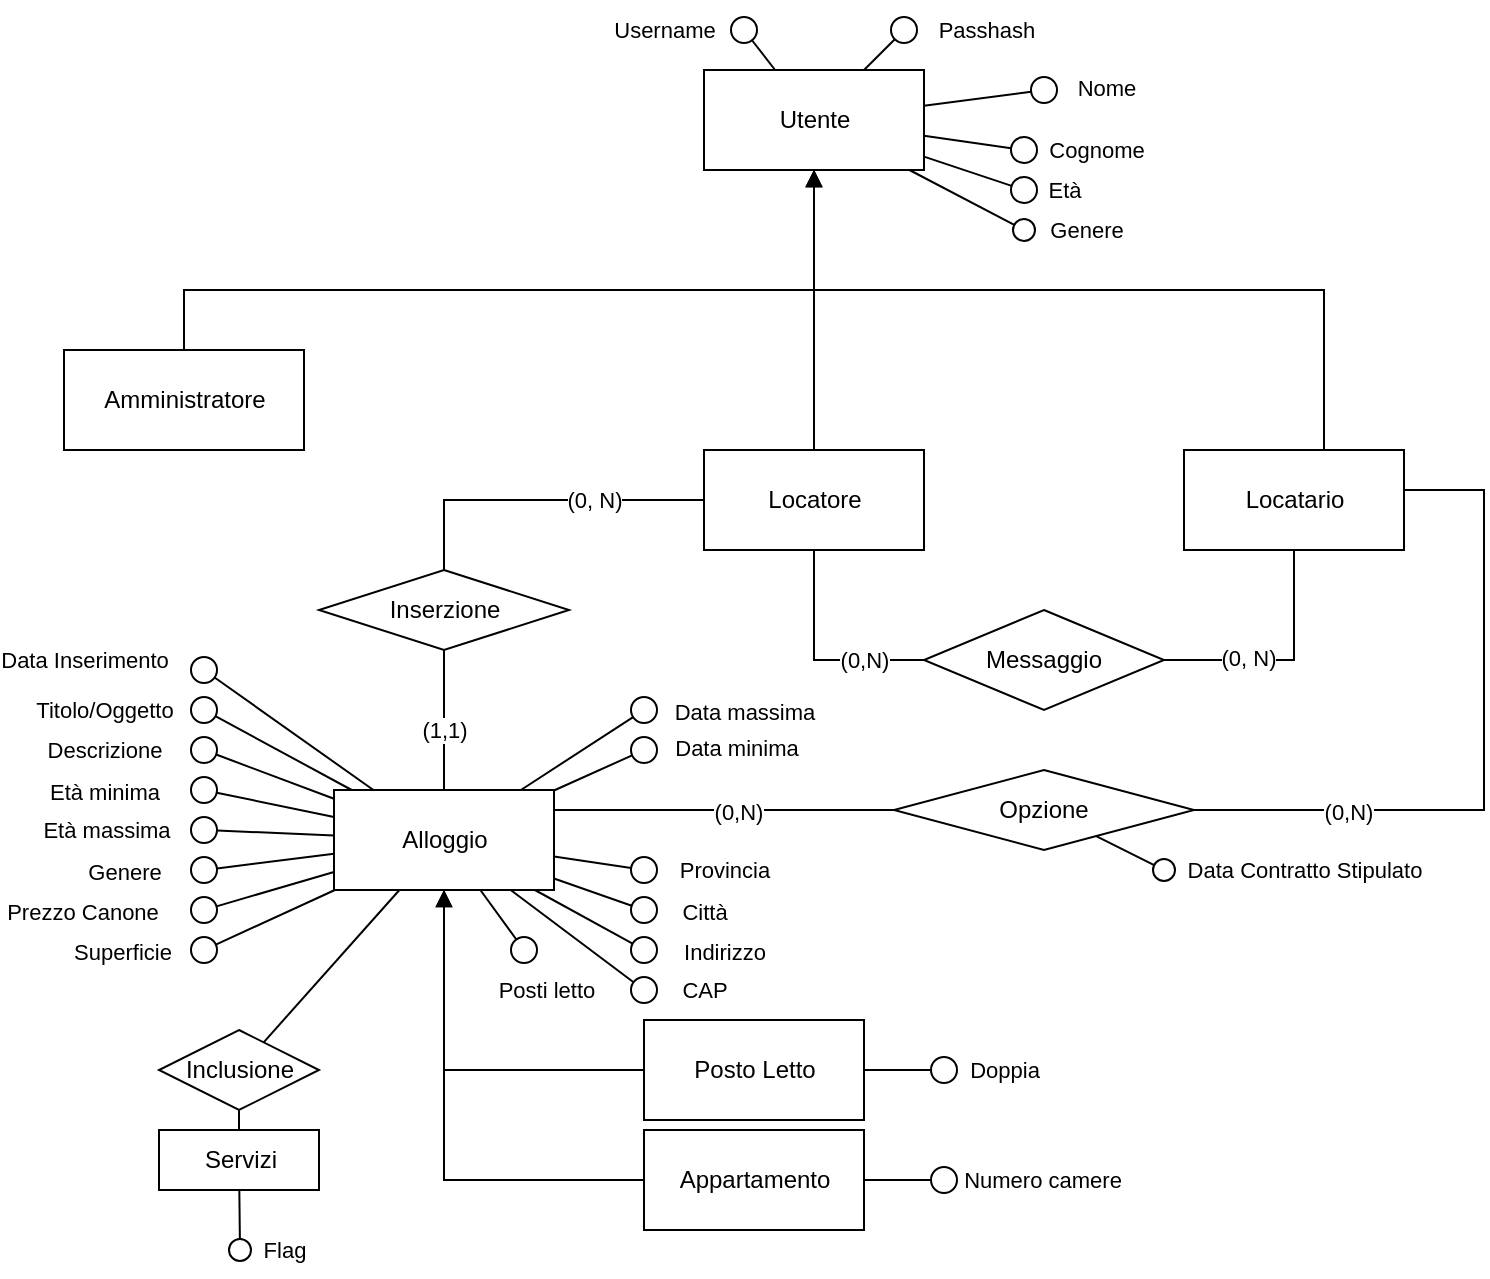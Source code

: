 <mxfile version="17.4.2" type="device"><diagram id="5CpkOAIIVPhCZcQ5JpRf" name="Page-1"><mxGraphModel dx="760" dy="497" grid="1" gridSize="10" guides="1" tooltips="1" connect="1" arrows="1" fold="1" page="1" pageScale="1" pageWidth="850" pageHeight="1100" math="0" shadow="0"><root><mxCell id="0"/><mxCell id="1" parent="0"/><mxCell id="TnoHJYBa2Jze1xqJSvX7-7" style="edgeStyle=orthogonalEdgeStyle;rounded=0;orthogonalLoop=1;jettySize=auto;html=1;endArrow=block;endFill=1;" edge="1" parent="1" source="TnoHJYBa2Jze1xqJSvX7-1" target="TnoHJYBa2Jze1xqJSvX7-3"><mxGeometry relative="1" as="geometry"/></mxCell><mxCell id="TnoHJYBa2Jze1xqJSvX7-21" style="edgeStyle=orthogonalEdgeStyle;rounded=0;orthogonalLoop=1;jettySize=auto;html=1;endArrow=none;endFill=0;entryX=0;entryY=0.5;entryDx=0;entryDy=0;" edge="1" parent="1" source="TnoHJYBa2Jze1xqJSvX7-1" target="TnoHJYBa2Jze1xqJSvX7-20"><mxGeometry relative="1" as="geometry"><Array as="points"><mxPoint x="415" y="535"/></Array></mxGeometry></mxCell><mxCell id="TnoHJYBa2Jze1xqJSvX7-38" value="(0,N)" style="edgeLabel;html=1;align=center;verticalAlign=middle;resizable=0;points=[];" vertex="1" connectable="0" parent="TnoHJYBa2Jze1xqJSvX7-21"><mxGeometry x="0.145" y="-1" relative="1" as="geometry"><mxPoint x="17" y="-1" as="offset"/></mxGeometry></mxCell><mxCell id="TnoHJYBa2Jze1xqJSvX7-25" style="edgeStyle=orthogonalEdgeStyle;rounded=0;orthogonalLoop=1;jettySize=auto;html=1;endArrow=none;endFill=0;" edge="1" parent="1" source="TnoHJYBa2Jze1xqJSvX7-1" target="TnoHJYBa2Jze1xqJSvX7-24"><mxGeometry relative="1" as="geometry"/></mxCell><mxCell id="TnoHJYBa2Jze1xqJSvX7-35" value="(0, N)" style="edgeLabel;html=1;align=center;verticalAlign=middle;resizable=0;points=[];" vertex="1" connectable="0" parent="TnoHJYBa2Jze1xqJSvX7-25"><mxGeometry x="-0.662" y="1" relative="1" as="geometry"><mxPoint x="-27" y="-1" as="offset"/></mxGeometry></mxCell><mxCell id="TnoHJYBa2Jze1xqJSvX7-1" value="Locatore" style="html=1;" vertex="1" parent="1"><mxGeometry x="360" y="430" width="110" height="50" as="geometry"/></mxCell><mxCell id="TnoHJYBa2Jze1xqJSvX7-8" style="edgeStyle=orthogonalEdgeStyle;rounded=0;orthogonalLoop=1;jettySize=auto;html=1;endArrow=block;endFill=1;" edge="1" parent="1" source="TnoHJYBa2Jze1xqJSvX7-2" target="TnoHJYBa2Jze1xqJSvX7-3"><mxGeometry relative="1" as="geometry"><mxPoint x="555" y="350" as="targetPoint"/><Array as="points"><mxPoint x="670" y="350"/><mxPoint x="415" y="350"/></Array></mxGeometry></mxCell><mxCell id="TnoHJYBa2Jze1xqJSvX7-27" style="edgeStyle=orthogonalEdgeStyle;rounded=0;orthogonalLoop=1;jettySize=auto;html=1;endArrow=none;endFill=0;startArrow=none;" edge="1" parent="1" source="TnoHJYBa2Jze1xqJSvX7-28" target="TnoHJYBa2Jze1xqJSvX7-9"><mxGeometry relative="1" as="geometry"><mxPoint x="320" y="600" as="targetPoint"/><Array as="points"><mxPoint x="390" y="610"/><mxPoint x="390" y="610"/></Array></mxGeometry></mxCell><mxCell id="TnoHJYBa2Jze1xqJSvX7-36" value="(0,N)" style="edgeLabel;html=1;align=center;verticalAlign=middle;resizable=0;points=[];" vertex="1" connectable="0" parent="TnoHJYBa2Jze1xqJSvX7-27"><mxGeometry x="-0.079" y="1" relative="1" as="geometry"><mxPoint as="offset"/></mxGeometry></mxCell><mxCell id="TnoHJYBa2Jze1xqJSvX7-2" value="Locatario" style="html=1;" vertex="1" parent="1"><mxGeometry x="600" y="430" width="110" height="50" as="geometry"/></mxCell><mxCell id="TnoHJYBa2Jze1xqJSvX7-42" style="rounded=0;orthogonalLoop=1;jettySize=auto;html=1;endArrow=oval;endFill=0;endSize=13;" edge="1" parent="1" source="TnoHJYBa2Jze1xqJSvX7-3"><mxGeometry relative="1" as="geometry"><mxPoint x="380" y="220" as="targetPoint"/></mxGeometry></mxCell><mxCell id="TnoHJYBa2Jze1xqJSvX7-43" value="Username" style="edgeLabel;html=1;align=center;verticalAlign=middle;resizable=0;points=[];" vertex="1" connectable="0" parent="TnoHJYBa2Jze1xqJSvX7-42"><mxGeometry x="1" y="-6" relative="1" as="geometry"><mxPoint x="-45" y="4" as="offset"/></mxGeometry></mxCell><mxCell id="TnoHJYBa2Jze1xqJSvX7-44" style="edgeStyle=none;rounded=0;orthogonalLoop=1;jettySize=auto;html=1;endArrow=oval;endFill=0;endSize=13;" edge="1" parent="1" source="TnoHJYBa2Jze1xqJSvX7-3"><mxGeometry relative="1" as="geometry"><mxPoint x="460" y="220" as="targetPoint"/></mxGeometry></mxCell><mxCell id="TnoHJYBa2Jze1xqJSvX7-45" value="Passhash" style="edgeLabel;html=1;align=center;verticalAlign=middle;resizable=0;points=[];" vertex="1" connectable="0" parent="TnoHJYBa2Jze1xqJSvX7-44"><mxGeometry x="1" y="5" relative="1" as="geometry"><mxPoint x="44" y="3" as="offset"/></mxGeometry></mxCell><mxCell id="TnoHJYBa2Jze1xqJSvX7-46" style="edgeStyle=none;rounded=0;orthogonalLoop=1;jettySize=auto;html=1;endArrow=oval;endFill=0;endSize=13;" edge="1" parent="1" source="TnoHJYBa2Jze1xqJSvX7-3"><mxGeometry relative="1" as="geometry"><mxPoint x="530" y="250" as="targetPoint"/></mxGeometry></mxCell><mxCell id="TnoHJYBa2Jze1xqJSvX7-47" value="Nome" style="edgeLabel;html=1;align=center;verticalAlign=middle;resizable=0;points=[];" vertex="1" connectable="0" parent="TnoHJYBa2Jze1xqJSvX7-46"><mxGeometry x="1" y="5" relative="1" as="geometry"><mxPoint x="31" y="4" as="offset"/></mxGeometry></mxCell><mxCell id="TnoHJYBa2Jze1xqJSvX7-48" style="edgeStyle=none;rounded=0;orthogonalLoop=1;jettySize=auto;html=1;endArrow=oval;endFill=0;endSize=13;" edge="1" parent="1" source="TnoHJYBa2Jze1xqJSvX7-3"><mxGeometry relative="1" as="geometry"><mxPoint x="520" y="280" as="targetPoint"/></mxGeometry></mxCell><mxCell id="TnoHJYBa2Jze1xqJSvX7-49" value="Cognome" style="edgeLabel;html=1;align=center;verticalAlign=middle;resizable=0;points=[];" vertex="1" connectable="0" parent="TnoHJYBa2Jze1xqJSvX7-48"><mxGeometry x="1" y="8" relative="1" as="geometry"><mxPoint x="35" y="8" as="offset"/></mxGeometry></mxCell><mxCell id="TnoHJYBa2Jze1xqJSvX7-50" style="edgeStyle=none;rounded=0;orthogonalLoop=1;jettySize=auto;html=1;endArrow=oval;endFill=0;endSize=13;" edge="1" parent="1" source="TnoHJYBa2Jze1xqJSvX7-3"><mxGeometry relative="1" as="geometry"><mxPoint x="520" y="300" as="targetPoint"/></mxGeometry></mxCell><mxCell id="TnoHJYBa2Jze1xqJSvX7-51" value="Età" style="edgeLabel;html=1;align=center;verticalAlign=middle;resizable=0;points=[];" vertex="1" connectable="0" parent="TnoHJYBa2Jze1xqJSvX7-50"><mxGeometry x="1" y="-5" relative="1" as="geometry"><mxPoint x="22" y="-5" as="offset"/></mxGeometry></mxCell><mxCell id="TnoHJYBa2Jze1xqJSvX7-106" style="edgeStyle=none;rounded=0;orthogonalLoop=1;jettySize=auto;html=1;endArrow=oval;endFill=0;endSize=11;" edge="1" parent="1" source="TnoHJYBa2Jze1xqJSvX7-3"><mxGeometry relative="1" as="geometry"><mxPoint x="520" y="320" as="targetPoint"/></mxGeometry></mxCell><mxCell id="TnoHJYBa2Jze1xqJSvX7-107" value="Genere" style="edgeLabel;html=1;align=center;verticalAlign=middle;resizable=0;points=[];" vertex="1" connectable="0" parent="TnoHJYBa2Jze1xqJSvX7-106"><mxGeometry x="1" y="-7" relative="1" as="geometry"><mxPoint x="34" y="-6" as="offset"/></mxGeometry></mxCell><mxCell id="TnoHJYBa2Jze1xqJSvX7-3" value="Utente" style="html=1;" vertex="1" parent="1"><mxGeometry x="360" y="240" width="110" height="50" as="geometry"/></mxCell><mxCell id="TnoHJYBa2Jze1xqJSvX7-6" style="edgeStyle=orthogonalEdgeStyle;rounded=0;orthogonalLoop=1;jettySize=auto;html=1;endArrow=block;endFill=1;" edge="1" parent="1" source="TnoHJYBa2Jze1xqJSvX7-4" target="TnoHJYBa2Jze1xqJSvX7-3"><mxGeometry relative="1" as="geometry"><Array as="points"><mxPoint x="100" y="350"/><mxPoint x="415" y="350"/></Array></mxGeometry></mxCell><mxCell id="TnoHJYBa2Jze1xqJSvX7-4" value="Amministratore" style="html=1;" vertex="1" parent="1"><mxGeometry x="40" y="380" width="120" height="50" as="geometry"/></mxCell><mxCell id="TnoHJYBa2Jze1xqJSvX7-53" style="edgeStyle=none;rounded=0;orthogonalLoop=1;jettySize=auto;html=1;endArrow=oval;endFill=0;endSize=13;" edge="1" parent="1" source="TnoHJYBa2Jze1xqJSvX7-9"><mxGeometry relative="1" as="geometry"><mxPoint x="110" y="600" as="targetPoint"/></mxGeometry></mxCell><mxCell id="TnoHJYBa2Jze1xqJSvX7-54" value="Età minima" style="edgeLabel;html=1;align=center;verticalAlign=middle;resizable=0;points=[];" vertex="1" connectable="0" parent="TnoHJYBa2Jze1xqJSvX7-53"><mxGeometry x="0.922" y="8" relative="1" as="geometry"><mxPoint x="-51" y="-8" as="offset"/></mxGeometry></mxCell><mxCell id="TnoHJYBa2Jze1xqJSvX7-55" style="edgeStyle=none;rounded=0;orthogonalLoop=1;jettySize=auto;html=1;endArrow=oval;endFill=0;endSize=13;" edge="1" parent="1" source="TnoHJYBa2Jze1xqJSvX7-9"><mxGeometry relative="1" as="geometry"><mxPoint x="110" y="620" as="targetPoint"/></mxGeometry></mxCell><mxCell id="TnoHJYBa2Jze1xqJSvX7-56" value="Età massima" style="edgeLabel;html=1;align=center;verticalAlign=middle;resizable=0;points=[];" vertex="1" connectable="0" parent="TnoHJYBa2Jze1xqJSvX7-55"><mxGeometry x="1" y="-6" relative="1" as="geometry"><mxPoint x="-50" y="6" as="offset"/></mxGeometry></mxCell><mxCell id="TnoHJYBa2Jze1xqJSvX7-57" style="edgeStyle=none;rounded=0;orthogonalLoop=1;jettySize=auto;html=1;endArrow=oval;endFill=0;endSize=13;" edge="1" parent="1" source="TnoHJYBa2Jze1xqJSvX7-9"><mxGeometry relative="1" as="geometry"><mxPoint x="110" y="640" as="targetPoint"/></mxGeometry></mxCell><mxCell id="TnoHJYBa2Jze1xqJSvX7-59" value="Genere" style="edgeLabel;html=1;align=center;verticalAlign=middle;resizable=0;points=[];" vertex="1" connectable="0" parent="TnoHJYBa2Jze1xqJSvX7-57"><mxGeometry x="1" y="6" relative="1" as="geometry"><mxPoint x="-41" y="-5" as="offset"/></mxGeometry></mxCell><mxCell id="TnoHJYBa2Jze1xqJSvX7-60" style="edgeStyle=none;rounded=0;orthogonalLoop=1;jettySize=auto;html=1;endArrow=oval;endFill=0;endSize=13;" edge="1" parent="1" source="TnoHJYBa2Jze1xqJSvX7-9"><mxGeometry relative="1" as="geometry"><mxPoint x="330" y="580" as="targetPoint"/></mxGeometry></mxCell><mxCell id="TnoHJYBa2Jze1xqJSvX7-61" value="Data minima" style="edgeLabel;html=1;align=center;verticalAlign=middle;resizable=0;points=[];" vertex="1" connectable="0" parent="TnoHJYBa2Jze1xqJSvX7-60"><mxGeometry x="1" y="-9" relative="1" as="geometry"><mxPoint x="42" y="-9" as="offset"/></mxGeometry></mxCell><mxCell id="TnoHJYBa2Jze1xqJSvX7-62" style="edgeStyle=none;rounded=0;orthogonalLoop=1;jettySize=auto;html=1;endArrow=oval;endFill=0;endSize=13;" edge="1" parent="1" source="TnoHJYBa2Jze1xqJSvX7-9"><mxGeometry relative="1" as="geometry"><mxPoint x="330" y="560" as="targetPoint"/></mxGeometry></mxCell><mxCell id="TnoHJYBa2Jze1xqJSvX7-63" value="Data massima" style="edgeLabel;html=1;align=center;verticalAlign=middle;resizable=0;points=[];" vertex="1" connectable="0" parent="TnoHJYBa2Jze1xqJSvX7-62"><mxGeometry x="1" y="-6" relative="1" as="geometry"><mxPoint x="46" y="-4" as="offset"/></mxGeometry></mxCell><mxCell id="TnoHJYBa2Jze1xqJSvX7-64" style="edgeStyle=none;rounded=0;orthogonalLoop=1;jettySize=auto;html=1;endArrow=oval;endFill=0;endSize=13;" edge="1" parent="1" source="TnoHJYBa2Jze1xqJSvX7-9"><mxGeometry relative="1" as="geometry"><mxPoint x="110" y="660" as="targetPoint"/></mxGeometry></mxCell><mxCell id="TnoHJYBa2Jze1xqJSvX7-65" value="Prezzo Canone" style="edgeLabel;html=1;align=center;verticalAlign=middle;resizable=0;points=[];" vertex="1" connectable="0" parent="TnoHJYBa2Jze1xqJSvX7-64"><mxGeometry x="1" y="6" relative="1" as="geometry"><mxPoint x="-63" y="-5" as="offset"/></mxGeometry></mxCell><mxCell id="TnoHJYBa2Jze1xqJSvX7-66" style="edgeStyle=none;rounded=0;orthogonalLoop=1;jettySize=auto;html=1;endArrow=oval;endFill=0;endSize=13;" edge="1" parent="1" source="TnoHJYBa2Jze1xqJSvX7-9"><mxGeometry relative="1" as="geometry"><mxPoint x="110" y="680" as="targetPoint"/></mxGeometry></mxCell><mxCell id="TnoHJYBa2Jze1xqJSvX7-67" value="Superficie" style="edgeLabel;html=1;align=center;verticalAlign=middle;resizable=0;points=[];" vertex="1" connectable="0" parent="TnoHJYBa2Jze1xqJSvX7-66"><mxGeometry x="1" y="8" relative="1" as="geometry"><mxPoint x="-45" y="-7" as="offset"/></mxGeometry></mxCell><mxCell id="TnoHJYBa2Jze1xqJSvX7-73" style="edgeStyle=none;rounded=0;orthogonalLoop=1;jettySize=auto;html=1;endArrow=oval;endFill=0;endSize=13;" edge="1" parent="1" source="TnoHJYBa2Jze1xqJSvX7-9"><mxGeometry relative="1" as="geometry"><mxPoint x="330" y="640" as="targetPoint"/></mxGeometry></mxCell><mxCell id="TnoHJYBa2Jze1xqJSvX7-74" value="Provincia" style="edgeLabel;html=1;align=center;verticalAlign=middle;resizable=0;points=[];" vertex="1" connectable="0" parent="TnoHJYBa2Jze1xqJSvX7-73"><mxGeometry x="1" y="-8" relative="1" as="geometry"><mxPoint x="41" y="-8" as="offset"/></mxGeometry></mxCell><mxCell id="TnoHJYBa2Jze1xqJSvX7-75" style="edgeStyle=none;rounded=0;orthogonalLoop=1;jettySize=auto;html=1;endArrow=oval;endFill=0;endSize=13;" edge="1" parent="1" source="TnoHJYBa2Jze1xqJSvX7-9"><mxGeometry relative="1" as="geometry"><mxPoint x="330" y="660" as="targetPoint"/></mxGeometry></mxCell><mxCell id="TnoHJYBa2Jze1xqJSvX7-76" value="Città" style="edgeLabel;html=1;align=center;verticalAlign=middle;resizable=0;points=[];" vertex="1" connectable="0" parent="TnoHJYBa2Jze1xqJSvX7-75"><mxGeometry x="1" y="-6" relative="1" as="geometry"><mxPoint x="32" y="-5" as="offset"/></mxGeometry></mxCell><mxCell id="TnoHJYBa2Jze1xqJSvX7-77" style="edgeStyle=none;rounded=0;orthogonalLoop=1;jettySize=auto;html=1;endArrow=oval;endFill=0;endSize=13;" edge="1" parent="1" source="TnoHJYBa2Jze1xqJSvX7-9"><mxGeometry relative="1" as="geometry"><mxPoint x="330" y="680" as="targetPoint"/></mxGeometry></mxCell><mxCell id="TnoHJYBa2Jze1xqJSvX7-78" value="Indirizzo" style="edgeLabel;html=1;align=center;verticalAlign=middle;resizable=0;points=[];" vertex="1" connectable="0" parent="TnoHJYBa2Jze1xqJSvX7-77"><mxGeometry x="1" y="-7" relative="1" as="geometry"><mxPoint x="43" y="-6" as="offset"/></mxGeometry></mxCell><mxCell id="TnoHJYBa2Jze1xqJSvX7-81" style="edgeStyle=none;rounded=0;orthogonalLoop=1;jettySize=auto;html=1;endArrow=oval;endFill=0;endSize=13;" edge="1" parent="1" source="TnoHJYBa2Jze1xqJSvX7-9"><mxGeometry relative="1" as="geometry"><mxPoint x="330" y="700" as="targetPoint"/></mxGeometry></mxCell><mxCell id="TnoHJYBa2Jze1xqJSvX7-82" value="CAP" style="edgeLabel;html=1;align=center;verticalAlign=middle;resizable=0;points=[];" vertex="1" connectable="0" parent="TnoHJYBa2Jze1xqJSvX7-81"><mxGeometry x="1" y="-7" relative="1" as="geometry"><mxPoint x="34" y="-6" as="offset"/></mxGeometry></mxCell><mxCell id="TnoHJYBa2Jze1xqJSvX7-84" style="edgeStyle=none;rounded=0;orthogonalLoop=1;jettySize=auto;html=1;endArrow=oval;endFill=0;endSize=13;" edge="1" parent="1" source="TnoHJYBa2Jze1xqJSvX7-9"><mxGeometry relative="1" as="geometry"><mxPoint x="110" y="580" as="targetPoint"/></mxGeometry></mxCell><mxCell id="TnoHJYBa2Jze1xqJSvX7-85" value="Descrizione" style="edgeLabel;html=1;align=center;verticalAlign=middle;resizable=0;points=[];" vertex="1" connectable="0" parent="TnoHJYBa2Jze1xqJSvX7-84"><mxGeometry x="1" y="-8" relative="1" as="geometry"><mxPoint x="-53" y="7" as="offset"/></mxGeometry></mxCell><mxCell id="TnoHJYBa2Jze1xqJSvX7-86" style="edgeStyle=none;rounded=0;orthogonalLoop=1;jettySize=auto;html=1;endArrow=oval;endFill=0;endSize=13;" edge="1" parent="1" source="TnoHJYBa2Jze1xqJSvX7-9"><mxGeometry relative="1" as="geometry"><mxPoint x="110" y="560" as="targetPoint"/></mxGeometry></mxCell><mxCell id="TnoHJYBa2Jze1xqJSvX7-94" value="Titolo/Oggetto" style="edgeLabel;html=1;align=center;verticalAlign=middle;resizable=0;points=[];" vertex="1" connectable="0" parent="TnoHJYBa2Jze1xqJSvX7-86"><mxGeometry x="1" y="8" relative="1" as="geometry"><mxPoint x="-46" y="-7" as="offset"/></mxGeometry></mxCell><mxCell id="TnoHJYBa2Jze1xqJSvX7-88" style="edgeStyle=none;rounded=0;orthogonalLoop=1;jettySize=auto;html=1;endArrow=none;endFill=0;endSize=13;startArrow=none;" edge="1" parent="1" source="TnoHJYBa2Jze1xqJSvX7-89" target="TnoHJYBa2Jze1xqJSvX7-83"><mxGeometry relative="1" as="geometry"/></mxCell><mxCell id="TnoHJYBa2Jze1xqJSvX7-92" style="edgeStyle=none;rounded=0;orthogonalLoop=1;jettySize=auto;html=1;endArrow=oval;endFill=0;endSize=13;" edge="1" parent="1" source="TnoHJYBa2Jze1xqJSvX7-9"><mxGeometry relative="1" as="geometry"><mxPoint x="110" y="540" as="targetPoint"/></mxGeometry></mxCell><mxCell id="TnoHJYBa2Jze1xqJSvX7-93" value="Data Inserimento" style="edgeLabel;html=1;align=center;verticalAlign=middle;resizable=0;points=[];" vertex="1" connectable="0" parent="TnoHJYBa2Jze1xqJSvX7-92"><mxGeometry x="0.975" y="7" relative="1" as="geometry"><mxPoint x="-57" y="-12" as="offset"/></mxGeometry></mxCell><mxCell id="TnoHJYBa2Jze1xqJSvX7-9" value="Alloggio" style="html=1;" vertex="1" parent="1"><mxGeometry x="175" y="600" width="110" height="50" as="geometry"/></mxCell><mxCell id="TnoHJYBa2Jze1xqJSvX7-12" style="edgeStyle=orthogonalEdgeStyle;rounded=0;orthogonalLoop=1;jettySize=auto;html=1;endArrow=block;endFill=1;" edge="1" parent="1" source="TnoHJYBa2Jze1xqJSvX7-10" target="TnoHJYBa2Jze1xqJSvX7-9"><mxGeometry relative="1" as="geometry"><Array as="points"><mxPoint x="230" y="795"/></Array></mxGeometry></mxCell><mxCell id="TnoHJYBa2Jze1xqJSvX7-100" style="edgeStyle=none;rounded=0;orthogonalLoop=1;jettySize=auto;html=1;endArrow=oval;endFill=0;endSize=13;" edge="1" parent="1" source="TnoHJYBa2Jze1xqJSvX7-10"><mxGeometry relative="1" as="geometry"><mxPoint x="480" y="795" as="targetPoint"/><mxPoint x="459.995" y="790.0" as="sourcePoint"/></mxGeometry></mxCell><mxCell id="TnoHJYBa2Jze1xqJSvX7-101" value="Numero camere" style="edgeLabel;html=1;align=center;verticalAlign=middle;resizable=0;points=[];" vertex="1" connectable="0" parent="TnoHJYBa2Jze1xqJSvX7-100"><mxGeometry x="1" y="-8" relative="1" as="geometry"><mxPoint x="49" y="-8" as="offset"/></mxGeometry></mxCell><mxCell id="TnoHJYBa2Jze1xqJSvX7-102" style="edgeStyle=none;rounded=0;orthogonalLoop=1;jettySize=auto;html=1;endArrow=oval;endFill=0;endSize=13;" edge="1" parent="1" source="TnoHJYBa2Jze1xqJSvX7-9"><mxGeometry relative="1" as="geometry"><mxPoint x="270" y="680" as="targetPoint"/><mxPoint x="245.385" y="640" as="sourcePoint"/></mxGeometry></mxCell><mxCell id="TnoHJYBa2Jze1xqJSvX7-103" value="Posti letto" style="edgeLabel;html=1;align=center;verticalAlign=middle;resizable=0;points=[];" vertex="1" connectable="0" parent="TnoHJYBa2Jze1xqJSvX7-102"><mxGeometry x="1" y="-7" relative="1" as="geometry"><mxPoint x="16" y="16" as="offset"/></mxGeometry></mxCell><mxCell id="TnoHJYBa2Jze1xqJSvX7-10" value="Appartamento" style="html=1;" vertex="1" parent="1"><mxGeometry x="330" y="770" width="110" height="50" as="geometry"/></mxCell><mxCell id="TnoHJYBa2Jze1xqJSvX7-13" style="edgeStyle=orthogonalEdgeStyle;rounded=0;orthogonalLoop=1;jettySize=auto;html=1;endArrow=block;endFill=1;" edge="1" parent="1" source="TnoHJYBa2Jze1xqJSvX7-11" target="TnoHJYBa2Jze1xqJSvX7-9"><mxGeometry relative="1" as="geometry"><Array as="points"><mxPoint x="340" y="740"/><mxPoint x="230" y="740"/></Array></mxGeometry></mxCell><mxCell id="TnoHJYBa2Jze1xqJSvX7-95" style="edgeStyle=none;rounded=0;orthogonalLoop=1;jettySize=auto;html=1;endArrow=oval;endFill=0;endSize=13;" edge="1" parent="1" source="TnoHJYBa2Jze1xqJSvX7-11"><mxGeometry relative="1" as="geometry"><mxPoint x="480" y="740" as="targetPoint"/></mxGeometry></mxCell><mxCell id="TnoHJYBa2Jze1xqJSvX7-96" value="Doppia" style="edgeLabel;html=1;align=center;verticalAlign=middle;resizable=0;points=[];" vertex="1" connectable="0" parent="TnoHJYBa2Jze1xqJSvX7-95"><mxGeometry x="1" y="-7" relative="1" as="geometry"><mxPoint x="30" y="-7" as="offset"/></mxGeometry></mxCell><mxCell id="TnoHJYBa2Jze1xqJSvX7-11" value="Posto Letto" style="html=1;" vertex="1" parent="1"><mxGeometry x="330" y="715" width="110" height="50" as="geometry"/></mxCell><mxCell id="TnoHJYBa2Jze1xqJSvX7-22" style="edgeStyle=orthogonalEdgeStyle;rounded=0;orthogonalLoop=1;jettySize=auto;html=1;endArrow=none;endFill=0;exitX=1;exitY=0.5;exitDx=0;exitDy=0;" edge="1" parent="1" source="TnoHJYBa2Jze1xqJSvX7-20" target="TnoHJYBa2Jze1xqJSvX7-2"><mxGeometry relative="1" as="geometry"><Array as="points"><mxPoint x="655" y="535"/></Array></mxGeometry></mxCell><mxCell id="TnoHJYBa2Jze1xqJSvX7-39" value="(0, N)" style="edgeLabel;html=1;align=center;verticalAlign=middle;resizable=0;points=[];" vertex="1" connectable="0" parent="TnoHJYBa2Jze1xqJSvX7-22"><mxGeometry x="-0.307" relative="1" as="geometry"><mxPoint y="-1" as="offset"/></mxGeometry></mxCell><mxCell id="TnoHJYBa2Jze1xqJSvX7-20" value="Messaggio" style="rhombus;whiteSpace=wrap;html=1;" vertex="1" parent="1"><mxGeometry x="470" y="510" width="120" height="50" as="geometry"/></mxCell><mxCell id="TnoHJYBa2Jze1xqJSvX7-26" style="edgeStyle=orthogonalEdgeStyle;rounded=0;orthogonalLoop=1;jettySize=auto;html=1;endArrow=none;endFill=0;" edge="1" parent="1" source="TnoHJYBa2Jze1xqJSvX7-24" target="TnoHJYBa2Jze1xqJSvX7-9"><mxGeometry relative="1" as="geometry"/></mxCell><mxCell id="TnoHJYBa2Jze1xqJSvX7-34" value="(1,1)" style="edgeLabel;html=1;align=center;verticalAlign=middle;resizable=0;points=[];" vertex="1" connectable="0" parent="TnoHJYBa2Jze1xqJSvX7-26"><mxGeometry x="-0.694" y="-2" relative="1" as="geometry"><mxPoint x="2" y="29" as="offset"/></mxGeometry></mxCell><mxCell id="TnoHJYBa2Jze1xqJSvX7-24" value="Inserzione" style="rhombus;whiteSpace=wrap;html=1;" vertex="1" parent="1"><mxGeometry x="167.5" y="490" width="125" height="40" as="geometry"/></mxCell><mxCell id="TnoHJYBa2Jze1xqJSvX7-108" style="edgeStyle=none;rounded=0;orthogonalLoop=1;jettySize=auto;html=1;endArrow=oval;endFill=0;endSize=11;" edge="1" parent="1" source="TnoHJYBa2Jze1xqJSvX7-28"><mxGeometry relative="1" as="geometry"><mxPoint x="590" y="640" as="targetPoint"/></mxGeometry></mxCell><mxCell id="TnoHJYBa2Jze1xqJSvX7-109" value="Data Contratto Stipulato" style="edgeLabel;html=1;align=center;verticalAlign=middle;resizable=0;points=[];" vertex="1" connectable="0" parent="TnoHJYBa2Jze1xqJSvX7-108"><mxGeometry x="1" y="6" relative="1" as="geometry"><mxPoint x="67" y="5" as="offset"/></mxGeometry></mxCell><mxCell id="TnoHJYBa2Jze1xqJSvX7-28" value="Opzione" style="rhombus;whiteSpace=wrap;html=1;" vertex="1" parent="1"><mxGeometry x="455" y="590" width="150" height="40" as="geometry"/></mxCell><mxCell id="TnoHJYBa2Jze1xqJSvX7-30" value="" style="edgeStyle=orthogonalEdgeStyle;rounded=0;orthogonalLoop=1;jettySize=auto;html=1;endArrow=none;endFill=0;" edge="1" parent="1" source="TnoHJYBa2Jze1xqJSvX7-2" target="TnoHJYBa2Jze1xqJSvX7-28"><mxGeometry relative="1" as="geometry"><mxPoint x="710" y="455" as="sourcePoint"/><mxPoint x="285" y="625" as="targetPoint"/><Array as="points"><mxPoint x="750" y="450"/><mxPoint x="750" y="610"/></Array></mxGeometry></mxCell><mxCell id="TnoHJYBa2Jze1xqJSvX7-37" value="(0,N)" style="edgeLabel;html=1;align=center;verticalAlign=middle;resizable=0;points=[];" vertex="1" connectable="0" parent="TnoHJYBa2Jze1xqJSvX7-30"><mxGeometry x="0.554" y="1" relative="1" as="geometry"><mxPoint as="offset"/></mxGeometry></mxCell><mxCell id="TnoHJYBa2Jze1xqJSvX7-104" style="edgeStyle=none;rounded=0;orthogonalLoop=1;jettySize=auto;html=1;endArrow=oval;endFill=0;endSize=11;" edge="1" parent="1" source="TnoHJYBa2Jze1xqJSvX7-83"><mxGeometry relative="1" as="geometry"><mxPoint x="128" y="830" as="targetPoint"/></mxGeometry></mxCell><mxCell id="TnoHJYBa2Jze1xqJSvX7-105" value="Flag" style="edgeLabel;html=1;align=center;verticalAlign=middle;resizable=0;points=[];" vertex="1" connectable="0" parent="TnoHJYBa2Jze1xqJSvX7-104"><mxGeometry x="1" y="7" relative="1" as="geometry"><mxPoint x="15" as="offset"/></mxGeometry></mxCell><mxCell id="TnoHJYBa2Jze1xqJSvX7-83" value="Servizi" style="html=1;" vertex="1" parent="1"><mxGeometry x="87.5" y="770" width="80" height="30" as="geometry"/></mxCell><mxCell id="TnoHJYBa2Jze1xqJSvX7-91" value="" style="edgeStyle=none;rounded=0;orthogonalLoop=1;jettySize=auto;html=1;endArrow=none;endFill=0;endSize=13;" edge="1" parent="1" source="TnoHJYBa2Jze1xqJSvX7-89" target="TnoHJYBa2Jze1xqJSvX7-83"><mxGeometry relative="1" as="geometry"/></mxCell><mxCell id="TnoHJYBa2Jze1xqJSvX7-89" value="Inclusione" style="rhombus;whiteSpace=wrap;html=1;" vertex="1" parent="1"><mxGeometry x="87.5" y="720" width="80" height="40" as="geometry"/></mxCell><mxCell id="TnoHJYBa2Jze1xqJSvX7-90" value="" style="edgeStyle=none;rounded=0;orthogonalLoop=1;jettySize=auto;html=1;endArrow=none;endFill=0;endSize=13;" edge="1" parent="1" source="TnoHJYBa2Jze1xqJSvX7-9" target="TnoHJYBa2Jze1xqJSvX7-89"><mxGeometry relative="1" as="geometry"><mxPoint x="196.071" y="650" as="sourcePoint"/><mxPoint x="60.357" y="750" as="targetPoint"/></mxGeometry></mxCell></root></mxGraphModel></diagram></mxfile>